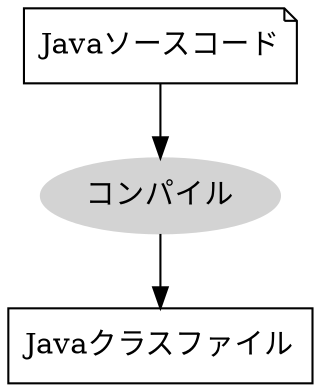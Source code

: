 digraph {
        node [shape=box];
        コンパイル [shape=ellipse,style=filled,color=lightgray];
        Javaソースコード [shape=note];
        Javaソースコード ->
        コンパイル ->
        Javaクラスファイル
}
